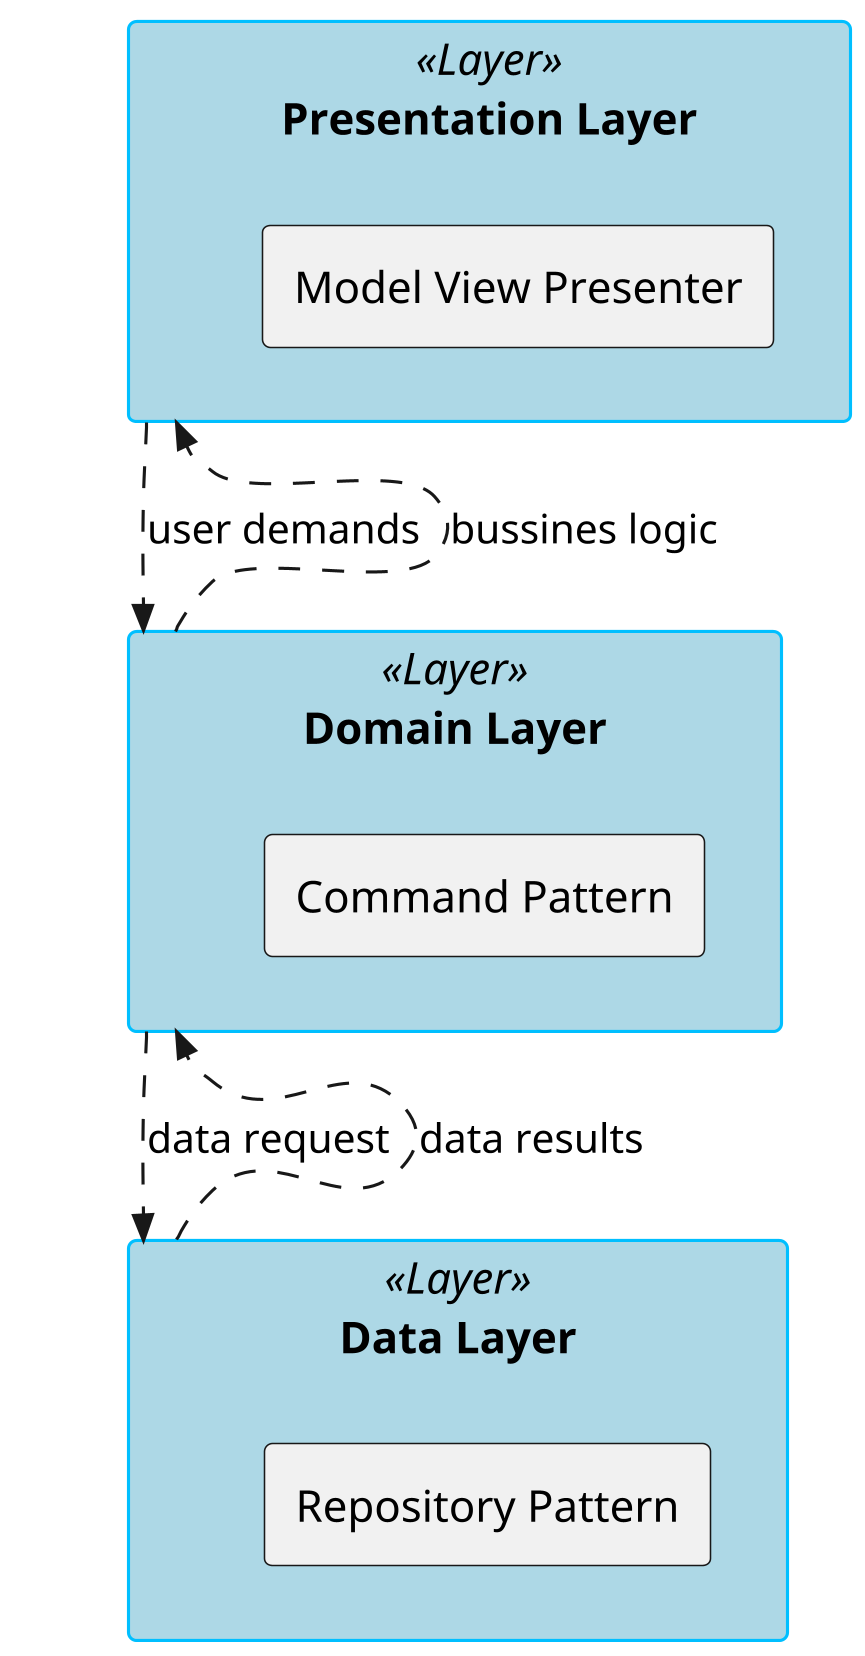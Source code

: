 @startuml FLOW_clean
skinparam dpi 300
'title Layers Information Flow 
skinparam ArrowColor<<read>> #green
skinparam ArrowColor<<flow>> #line.dashed:blue;text:Black
skinparam rectangle {
BackgroundColor<<Layer>> LightBlue
BorderColor<<Layer>> DeepSkyBlue
}
rectangle "Presentation Layer" <<Layer>> as pres{
    rectangle "Model View Presenter"
}
rectangle "Domain Layer" <<Layer>> as dom{
    rectangle "Command Pattern"
}
rectangle "Data Layer" <<Layer>>  as data{
    rectangle "Repository Pattern"
}

pres -[hidden]down- dom
dom -[hidden]down- data

pres ..>> dom : user demands
dom ..>> data : data request
data ..>> dom : data results
dom ..>> pres : bussines logic 
@enduml